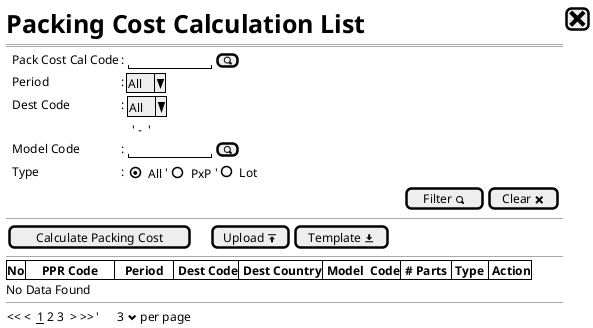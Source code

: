 @startsalt
{
  <size:25><b>Packing Cost Calculation List|[<size:25><&x>]|*
  ==
  {
    .|Pack Cost Cal Code  |: {|"          "|[<&magnifying-glass>]|}*
    .|Period              |: |^All^|*    
    .|Dest Code           |: {|^All^| }*
      .|.|.|{
      .| |' -  '|  | *
      }
    .|Model Code        |: {"          "|[<&magnifying-glass>]|}*
    .|Type              |: {|{(X)All}   '|    {()PxP}        '|   ()Lot} |*
    .|.|.|.|.|                                              {[Filter <&magnifying-glass>] | [Clear <&x>]}
  }
  --
  {
    | [Calculate Packing Cost] |.|.|.|[Upload <&data-transfer-upload>]| [Template <&data-transfer-download>]|* 
  }
  --
  {#
    |<b>No  |<b>     PPR Code     |<b>   Period   |<b> Dest Code |<b> Dest Country |<b> Model  Code |<b> # Parts |<b> Type |<b> Action |*
  /'| 01 | 024J-301B-TASA-PXP | 02.2025  |  Argentina   |    024W     | PxP  | '/
  }
  No Data Found
  --
  {
  << <  __1__ 2 3  > >>  |'      3 <&chevron-bottom> per page |*
  }
}
@@endsalt